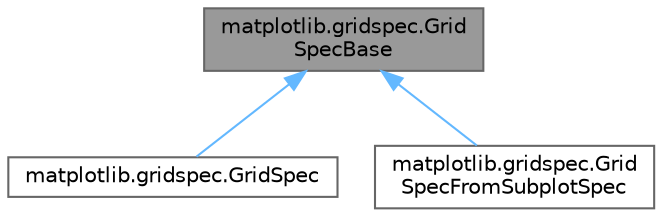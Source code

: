 digraph "matplotlib.gridspec.GridSpecBase"
{
 // LATEX_PDF_SIZE
  bgcolor="transparent";
  edge [fontname=Helvetica,fontsize=10,labelfontname=Helvetica,labelfontsize=10];
  node [fontname=Helvetica,fontsize=10,shape=box,height=0.2,width=0.4];
  Node1 [id="Node000001",label="matplotlib.gridspec.Grid\lSpecBase",height=0.2,width=0.4,color="gray40", fillcolor="grey60", style="filled", fontcolor="black",tooltip=" "];
  Node1 -> Node2 [id="edge1_Node000001_Node000002",dir="back",color="steelblue1",style="solid",tooltip=" "];
  Node2 [id="Node000002",label="matplotlib.gridspec.GridSpec",height=0.2,width=0.4,color="gray40", fillcolor="white", style="filled",URL="$dd/d8f/classmatplotlib_1_1gridspec_1_1GridSpec.html",tooltip=" "];
  Node1 -> Node3 [id="edge2_Node000001_Node000003",dir="back",color="steelblue1",style="solid",tooltip=" "];
  Node3 [id="Node000003",label="matplotlib.gridspec.Grid\lSpecFromSubplotSpec",height=0.2,width=0.4,color="gray40", fillcolor="white", style="filled",URL="$dc/d39/classmatplotlib_1_1gridspec_1_1GridSpecFromSubplotSpec.html",tooltip=" "];
}
